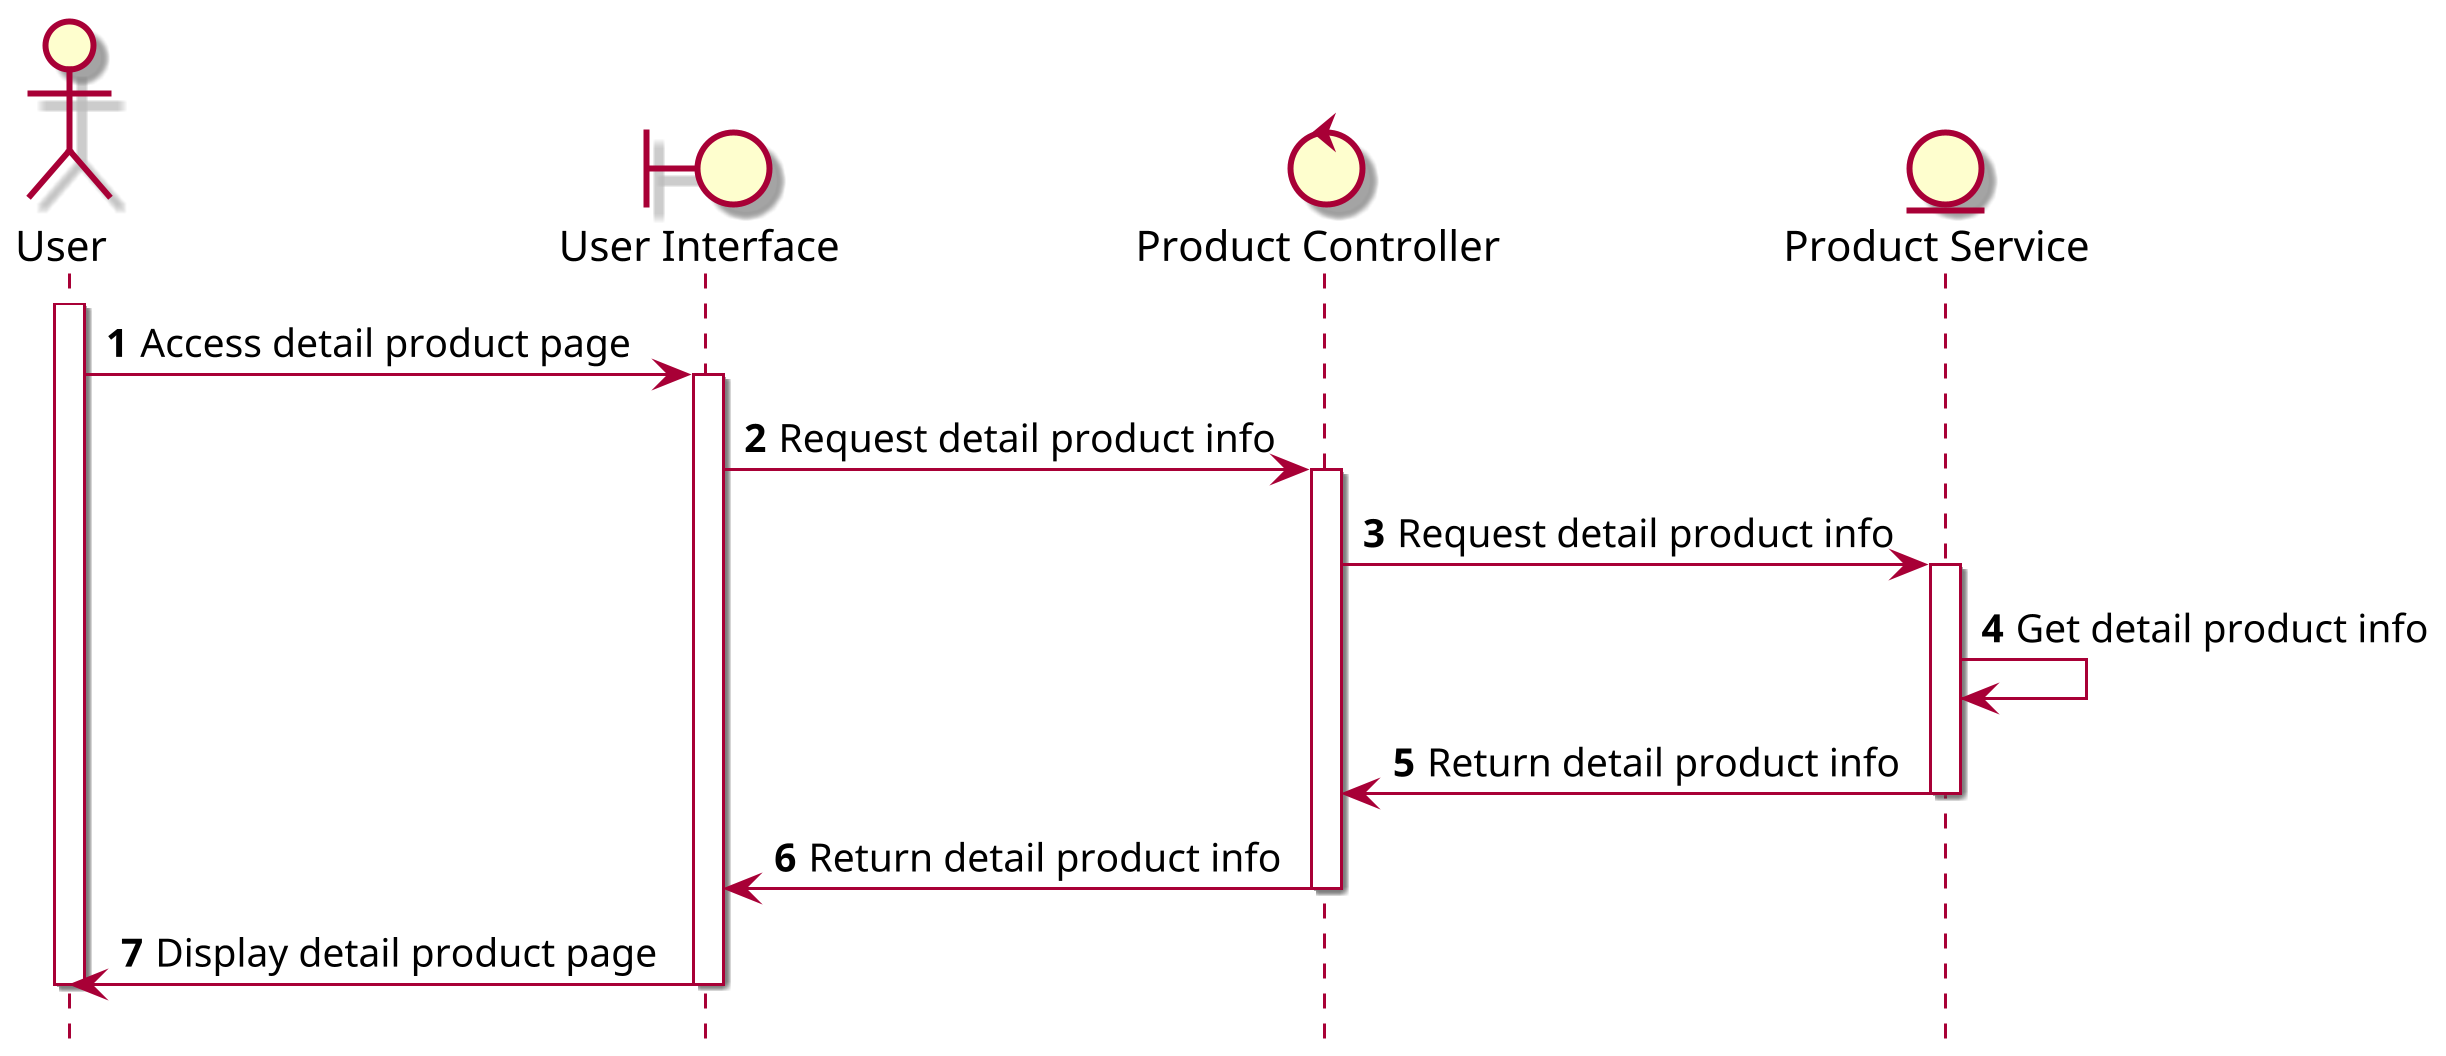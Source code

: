 @startuml SQ6_ViewDetailProduct

skin rose
scale 3
hide footbox

actor "User" as user
boundary "User Interface" as ui
control "Product Controller" as pCon
entity "Product Service" as pSer

autonumber
user++
user -> ui++ : Access detail product page
ui -> pCon++ : Request detail product info
pCon -> pSer++ : Request detail product info
pSer -> pSer : Get detail product info
pSer -> pCon-- : Return detail product info
pCon -> ui-- : Return detail product info
ui -> user-- : Display detail product page
user--
@enduml